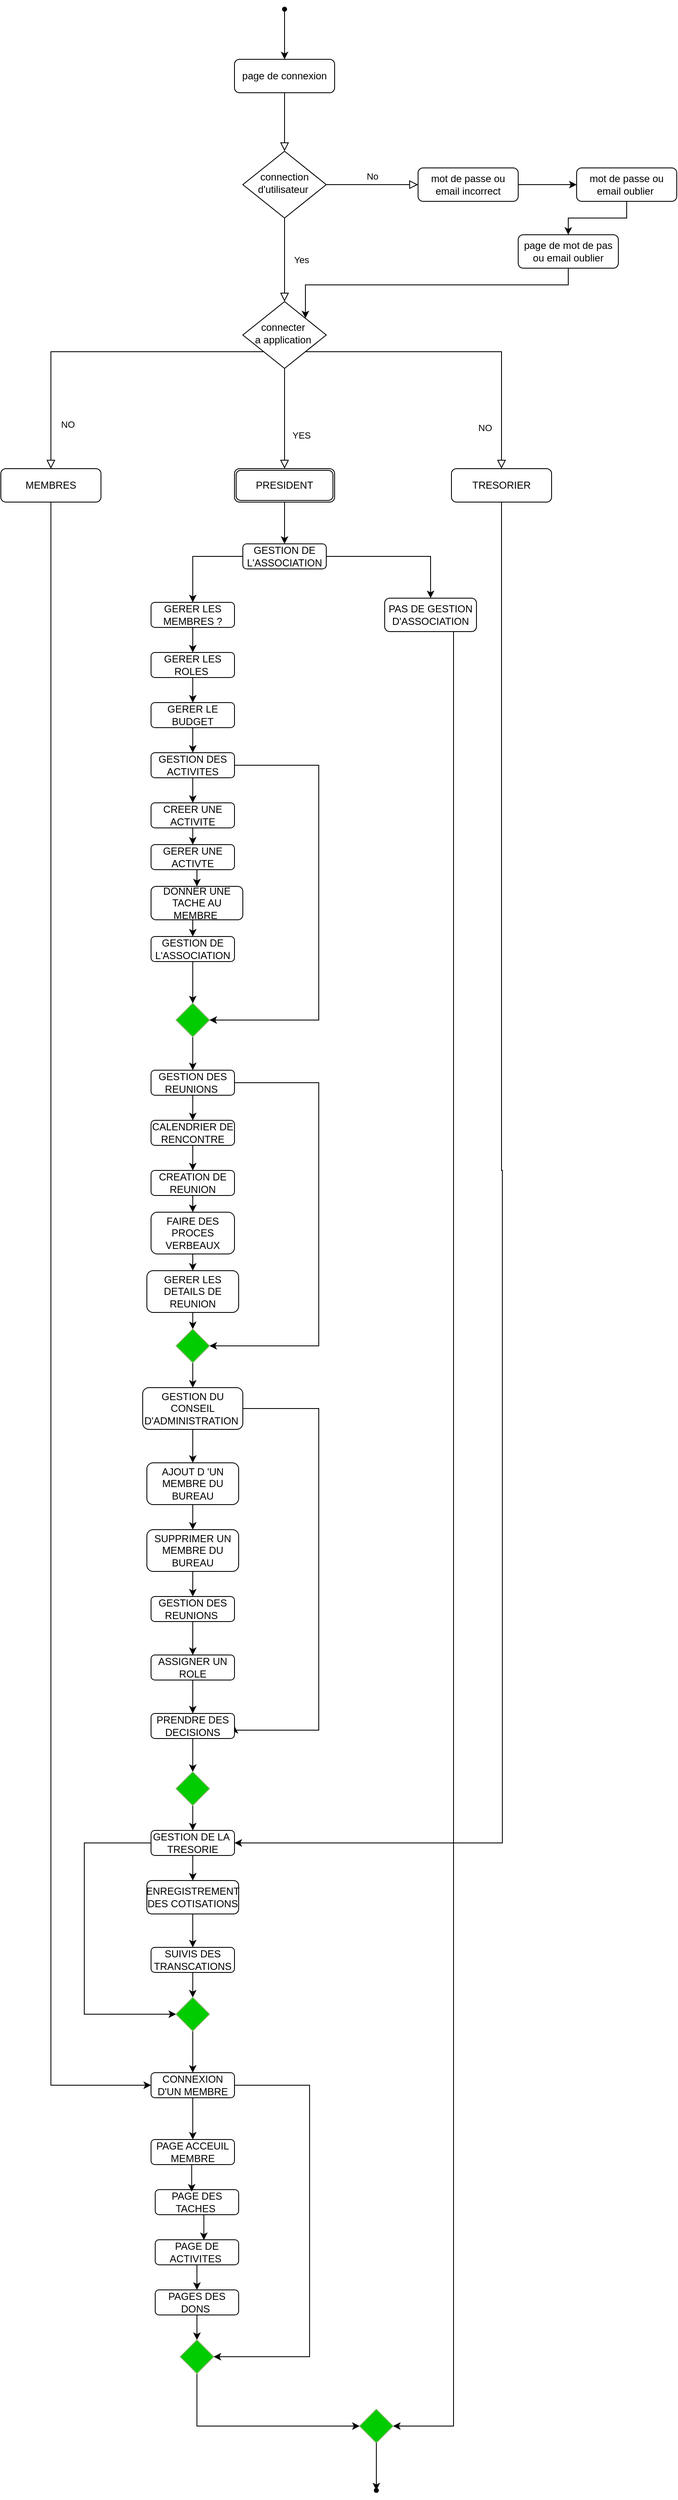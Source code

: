 <mxfile version="22.1.2" type="device">
  <diagram id="C5RBs43oDa-KdzZeNtuy" name="Page-1">
    <mxGraphModel dx="780" dy="496" grid="1" gridSize="10" guides="1" tooltips="1" connect="1" arrows="1" fold="1" page="1" pageScale="1" pageWidth="827" pageHeight="1169" math="0" shadow="0">
      <root>
        <mxCell id="WIyWlLk6GJQsqaUBKTNV-0" />
        <mxCell id="WIyWlLk6GJQsqaUBKTNV-1" parent="WIyWlLk6GJQsqaUBKTNV-0" />
        <mxCell id="WIyWlLk6GJQsqaUBKTNV-2" value="" style="rounded=0;html=1;jettySize=auto;orthogonalLoop=1;fontSize=11;endArrow=block;endFill=0;endSize=8;strokeWidth=1;shadow=0;labelBackgroundColor=none;edgeStyle=orthogonalEdgeStyle;" parent="WIyWlLk6GJQsqaUBKTNV-1" source="WIyWlLk6GJQsqaUBKTNV-3" target="WIyWlLk6GJQsqaUBKTNV-6" edge="1">
          <mxGeometry relative="1" as="geometry" />
        </mxCell>
        <mxCell id="WIyWlLk6GJQsqaUBKTNV-3" value="page de connexion" style="rounded=1;whiteSpace=wrap;html=1;fontSize=12;glass=0;strokeWidth=1;shadow=0;" parent="WIyWlLk6GJQsqaUBKTNV-1" vertex="1">
          <mxGeometry x="290" y="70" width="120" height="40" as="geometry" />
        </mxCell>
        <mxCell id="WIyWlLk6GJQsqaUBKTNV-4" value="Yes" style="rounded=0;html=1;jettySize=auto;orthogonalLoop=1;fontSize=11;endArrow=block;endFill=0;endSize=8;strokeWidth=1;shadow=0;labelBackgroundColor=none;edgeStyle=orthogonalEdgeStyle;" parent="WIyWlLk6GJQsqaUBKTNV-1" source="WIyWlLk6GJQsqaUBKTNV-6" target="WIyWlLk6GJQsqaUBKTNV-10" edge="1">
          <mxGeometry y="20" relative="1" as="geometry">
            <mxPoint as="offset" />
          </mxGeometry>
        </mxCell>
        <mxCell id="WIyWlLk6GJQsqaUBKTNV-5" value="No" style="edgeStyle=orthogonalEdgeStyle;rounded=0;html=1;jettySize=auto;orthogonalLoop=1;fontSize=11;endArrow=block;endFill=0;endSize=8;strokeWidth=1;shadow=0;labelBackgroundColor=none;" parent="WIyWlLk6GJQsqaUBKTNV-1" source="WIyWlLk6GJQsqaUBKTNV-6" target="WIyWlLk6GJQsqaUBKTNV-7" edge="1">
          <mxGeometry y="10" relative="1" as="geometry">
            <mxPoint as="offset" />
          </mxGeometry>
        </mxCell>
        <mxCell id="WIyWlLk6GJQsqaUBKTNV-6" value="connection d&#39;utilisateur&amp;nbsp;" style="rhombus;whiteSpace=wrap;html=1;shadow=0;fontFamily=Helvetica;fontSize=12;align=center;strokeWidth=1;spacing=6;spacingTop=-4;" parent="WIyWlLk6GJQsqaUBKTNV-1" vertex="1">
          <mxGeometry x="300" y="180" width="100" height="80" as="geometry" />
        </mxCell>
        <mxCell id="fgmK6xfzirgkzzHgXM5b-4" value="" style="edgeStyle=orthogonalEdgeStyle;rounded=0;orthogonalLoop=1;jettySize=auto;html=1;" edge="1" parent="WIyWlLk6GJQsqaUBKTNV-1" source="WIyWlLk6GJQsqaUBKTNV-7" target="fgmK6xfzirgkzzHgXM5b-3">
          <mxGeometry relative="1" as="geometry" />
        </mxCell>
        <mxCell id="WIyWlLk6GJQsqaUBKTNV-7" value="mot de passe ou email incorrect" style="rounded=1;whiteSpace=wrap;html=1;fontSize=12;glass=0;strokeWidth=1;shadow=0;" parent="WIyWlLk6GJQsqaUBKTNV-1" vertex="1">
          <mxGeometry x="510" y="200" width="120" height="40" as="geometry" />
        </mxCell>
        <mxCell id="WIyWlLk6GJQsqaUBKTNV-8" value="YES" style="rounded=0;html=1;jettySize=auto;orthogonalLoop=1;fontSize=11;endArrow=block;endFill=0;endSize=8;strokeWidth=1;shadow=0;labelBackgroundColor=none;edgeStyle=orthogonalEdgeStyle;entryX=0.5;entryY=0;entryDx=0;entryDy=0;" parent="WIyWlLk6GJQsqaUBKTNV-1" source="WIyWlLk6GJQsqaUBKTNV-10" target="fgmK6xfzirgkzzHgXM5b-14" edge="1">
          <mxGeometry x="0.333" y="20" relative="1" as="geometry">
            <mxPoint as="offset" />
            <mxPoint x="310" y="545" as="targetPoint" />
          </mxGeometry>
        </mxCell>
        <mxCell id="WIyWlLk6GJQsqaUBKTNV-9" value="NO" style="edgeStyle=orthogonalEdgeStyle;rounded=0;html=1;jettySize=auto;orthogonalLoop=1;fontSize=11;endArrow=block;endFill=0;endSize=8;strokeWidth=1;shadow=0;labelBackgroundColor=none;exitX=1;exitY=1;exitDx=0;exitDy=0;entryX=0.5;entryY=0;entryDx=0;entryDy=0;" parent="WIyWlLk6GJQsqaUBKTNV-1" source="WIyWlLk6GJQsqaUBKTNV-10" target="fgmK6xfzirgkzzHgXM5b-9" edge="1">
          <mxGeometry x="0.739" y="-20" relative="1" as="geometry">
            <mxPoint as="offset" />
            <mxPoint x="510" y="550" as="targetPoint" />
          </mxGeometry>
        </mxCell>
        <mxCell id="WIyWlLk6GJQsqaUBKTNV-10" value="connecter&amp;nbsp;&lt;br&gt;a application&amp;nbsp;" style="rhombus;whiteSpace=wrap;html=1;shadow=0;fontFamily=Helvetica;fontSize=12;align=center;strokeWidth=1;spacing=6;spacingTop=-4;" parent="WIyWlLk6GJQsqaUBKTNV-1" vertex="1">
          <mxGeometry x="300" y="360" width="100" height="80" as="geometry" />
        </mxCell>
        <mxCell id="fgmK6xfzirgkzzHgXM5b-108" style="edgeStyle=orthogonalEdgeStyle;rounded=0;orthogonalLoop=1;jettySize=auto;html=1;exitX=0.5;exitY=1;exitDx=0;exitDy=0;entryX=0;entryY=0.5;entryDx=0;entryDy=0;" edge="1" parent="WIyWlLk6GJQsqaUBKTNV-1" source="WIyWlLk6GJQsqaUBKTNV-12" target="fgmK6xfzirgkzzHgXM5b-88">
          <mxGeometry relative="1" as="geometry" />
        </mxCell>
        <mxCell id="WIyWlLk6GJQsqaUBKTNV-12" value="MEMBRES" style="rounded=1;whiteSpace=wrap;html=1;fontSize=12;glass=0;strokeWidth=1;shadow=0;" parent="WIyWlLk6GJQsqaUBKTNV-1" vertex="1">
          <mxGeometry x="10" y="560" width="120" height="40" as="geometry" />
        </mxCell>
        <mxCell id="fgmK6xfzirgkzzHgXM5b-2" style="edgeStyle=orthogonalEdgeStyle;rounded=0;orthogonalLoop=1;jettySize=auto;html=1;" edge="1" parent="WIyWlLk6GJQsqaUBKTNV-1" source="fgmK6xfzirgkzzHgXM5b-1" target="WIyWlLk6GJQsqaUBKTNV-3">
          <mxGeometry relative="1" as="geometry" />
        </mxCell>
        <mxCell id="fgmK6xfzirgkzzHgXM5b-1" value="" style="shape=waypoint;sketch=0;fillStyle=solid;size=6;pointerEvents=1;points=[];fillColor=none;resizable=0;rotatable=0;perimeter=centerPerimeter;snapToPoint=1;" vertex="1" parent="WIyWlLk6GJQsqaUBKTNV-1">
          <mxGeometry x="340" width="20" height="20" as="geometry" />
        </mxCell>
        <mxCell id="fgmK6xfzirgkzzHgXM5b-8" style="edgeStyle=orthogonalEdgeStyle;rounded=0;orthogonalLoop=1;jettySize=auto;html=1;exitX=0.5;exitY=1;exitDx=0;exitDy=0;entryX=0.5;entryY=0;entryDx=0;entryDy=0;" edge="1" parent="WIyWlLk6GJQsqaUBKTNV-1" source="fgmK6xfzirgkzzHgXM5b-3" target="fgmK6xfzirgkzzHgXM5b-6">
          <mxGeometry relative="1" as="geometry" />
        </mxCell>
        <mxCell id="fgmK6xfzirgkzzHgXM5b-3" value="mot de passe ou email oublier&amp;nbsp;" style="rounded=1;whiteSpace=wrap;html=1;fontSize=12;glass=0;strokeWidth=1;shadow=0;" vertex="1" parent="WIyWlLk6GJQsqaUBKTNV-1">
          <mxGeometry x="700" y="200" width="120" height="40" as="geometry" />
        </mxCell>
        <mxCell id="fgmK6xfzirgkzzHgXM5b-7" style="edgeStyle=orthogonalEdgeStyle;rounded=0;orthogonalLoop=1;jettySize=auto;html=1;exitX=0.5;exitY=1;exitDx=0;exitDy=0;entryX=1;entryY=0;entryDx=0;entryDy=0;" edge="1" parent="WIyWlLk6GJQsqaUBKTNV-1" source="fgmK6xfzirgkzzHgXM5b-6" target="WIyWlLk6GJQsqaUBKTNV-10">
          <mxGeometry relative="1" as="geometry" />
        </mxCell>
        <mxCell id="fgmK6xfzirgkzzHgXM5b-6" value="page de mot de pas ou email oublier" style="rounded=1;whiteSpace=wrap;html=1;fontSize=12;glass=0;strokeWidth=1;shadow=0;" vertex="1" parent="WIyWlLk6GJQsqaUBKTNV-1">
          <mxGeometry x="630" y="280" width="120" height="40" as="geometry" />
        </mxCell>
        <mxCell id="fgmK6xfzirgkzzHgXM5b-77" style="edgeStyle=orthogonalEdgeStyle;rounded=0;orthogonalLoop=1;jettySize=auto;html=1;exitX=0.5;exitY=1;exitDx=0;exitDy=0;entryX=1;entryY=0.5;entryDx=0;entryDy=0;" edge="1" parent="WIyWlLk6GJQsqaUBKTNV-1" source="fgmK6xfzirgkzzHgXM5b-9" target="fgmK6xfzirgkzzHgXM5b-61">
          <mxGeometry relative="1" as="geometry">
            <mxPoint x="610" y="2200" as="targetPoint" />
            <Array as="points">
              <mxPoint x="610" y="1400" />
              <mxPoint x="611" y="1400" />
              <mxPoint x="611" y="2205" />
            </Array>
          </mxGeometry>
        </mxCell>
        <mxCell id="fgmK6xfzirgkzzHgXM5b-9" value="TRESORIER" style="rounded=1;whiteSpace=wrap;html=1;fontSize=12;glass=0;strokeWidth=1;shadow=0;" vertex="1" parent="WIyWlLk6GJQsqaUBKTNV-1">
          <mxGeometry x="550" y="560" width="120" height="40" as="geometry" />
        </mxCell>
        <mxCell id="fgmK6xfzirgkzzHgXM5b-13" value="NO" style="rounded=0;html=1;jettySize=auto;orthogonalLoop=1;fontSize=11;endArrow=block;endFill=0;endSize=8;strokeWidth=1;shadow=0;labelBackgroundColor=none;edgeStyle=orthogonalEdgeStyle;exitX=0;exitY=1;exitDx=0;exitDy=0;entryX=0.5;entryY=0;entryDx=0;entryDy=0;" edge="1" parent="WIyWlLk6GJQsqaUBKTNV-1" source="WIyWlLk6GJQsqaUBKTNV-10" target="WIyWlLk6GJQsqaUBKTNV-12">
          <mxGeometry x="0.728" y="20" relative="1" as="geometry">
            <mxPoint as="offset" />
            <mxPoint x="330" y="460" as="sourcePoint" />
            <mxPoint x="120" y="550" as="targetPoint" />
          </mxGeometry>
        </mxCell>
        <mxCell id="fgmK6xfzirgkzzHgXM5b-18" value="" style="edgeStyle=orthogonalEdgeStyle;rounded=0;orthogonalLoop=1;jettySize=auto;html=1;" edge="1" parent="WIyWlLk6GJQsqaUBKTNV-1" source="fgmK6xfzirgkzzHgXM5b-14" target="fgmK6xfzirgkzzHgXM5b-17">
          <mxGeometry relative="1" as="geometry" />
        </mxCell>
        <mxCell id="fgmK6xfzirgkzzHgXM5b-14" value="PRESIDENT" style="shape=ext;double=1;rounded=1;whiteSpace=wrap;html=1;" vertex="1" parent="WIyWlLk6GJQsqaUBKTNV-1">
          <mxGeometry x="290" y="560" width="120" height="40" as="geometry" />
        </mxCell>
        <mxCell id="fgmK6xfzirgkzzHgXM5b-42" style="edgeStyle=orthogonalEdgeStyle;rounded=0;orthogonalLoop=1;jettySize=auto;html=1;exitX=0.5;exitY=1;exitDx=0;exitDy=0;entryX=0.5;entryY=0;entryDx=0;entryDy=0;" edge="1" parent="WIyWlLk6GJQsqaUBKTNV-1" source="fgmK6xfzirgkzzHgXM5b-15" target="fgmK6xfzirgkzzHgXM5b-41">
          <mxGeometry relative="1" as="geometry" />
        </mxCell>
        <mxCell id="fgmK6xfzirgkzzHgXM5b-15" value="" style="rhombus;whiteSpace=wrap;html=1;shadow=0;fontFamily=Helvetica;fontSize=12;align=center;strokeWidth=1;spacing=6;spacingTop=-4;fillColor=#00CC00;strokeColor=#82b366;" vertex="1" parent="WIyWlLk6GJQsqaUBKTNV-1">
          <mxGeometry x="220" y="1200" width="40" height="40" as="geometry" />
        </mxCell>
        <mxCell id="fgmK6xfzirgkzzHgXM5b-25" style="edgeStyle=orthogonalEdgeStyle;rounded=0;orthogonalLoop=1;jettySize=auto;html=1;entryX=0.5;entryY=0;entryDx=0;entryDy=0;" edge="1" parent="WIyWlLk6GJQsqaUBKTNV-1" source="fgmK6xfzirgkzzHgXM5b-17" target="fgmK6xfzirgkzzHgXM5b-19">
          <mxGeometry relative="1" as="geometry" />
        </mxCell>
        <mxCell id="fgmK6xfzirgkzzHgXM5b-30" style="edgeStyle=orthogonalEdgeStyle;rounded=0;orthogonalLoop=1;jettySize=auto;html=1;entryX=0.5;entryY=0;entryDx=0;entryDy=0;" edge="1" parent="WIyWlLk6GJQsqaUBKTNV-1" source="fgmK6xfzirgkzzHgXM5b-17" target="fgmK6xfzirgkzzHgXM5b-20">
          <mxGeometry relative="1" as="geometry" />
        </mxCell>
        <mxCell id="fgmK6xfzirgkzzHgXM5b-17" value="GESTION DE L&#39;ASSOCIATION" style="rounded=1;whiteSpace=wrap;html=1;fontSize=12;glass=0;strokeWidth=1;shadow=0;" vertex="1" parent="WIyWlLk6GJQsqaUBKTNV-1">
          <mxGeometry x="300" y="650" width="100" height="30" as="geometry" />
        </mxCell>
        <mxCell id="fgmK6xfzirgkzzHgXM5b-26" style="edgeStyle=orthogonalEdgeStyle;rounded=0;orthogonalLoop=1;jettySize=auto;html=1;exitX=0.5;exitY=1;exitDx=0;exitDy=0;entryX=0.5;entryY=0;entryDx=0;entryDy=0;" edge="1" parent="WIyWlLk6GJQsqaUBKTNV-1" source="fgmK6xfzirgkzzHgXM5b-19" target="fgmK6xfzirgkzzHgXM5b-21">
          <mxGeometry relative="1" as="geometry" />
        </mxCell>
        <mxCell id="fgmK6xfzirgkzzHgXM5b-19" value="GERER LES MEMBRES ?" style="rounded=1;whiteSpace=wrap;html=1;fontSize=12;glass=0;strokeWidth=1;shadow=0;" vertex="1" parent="WIyWlLk6GJQsqaUBKTNV-1">
          <mxGeometry x="190" y="720" width="100" height="30" as="geometry" />
        </mxCell>
        <mxCell id="fgmK6xfzirgkzzHgXM5b-91" style="edgeStyle=orthogonalEdgeStyle;rounded=0;orthogonalLoop=1;jettySize=auto;html=1;exitX=0.75;exitY=1;exitDx=0;exitDy=0;entryX=1;entryY=0.5;entryDx=0;entryDy=0;" edge="1" parent="WIyWlLk6GJQsqaUBKTNV-1" source="fgmK6xfzirgkzzHgXM5b-20" target="fgmK6xfzirgkzzHgXM5b-98">
          <mxGeometry relative="1" as="geometry">
            <mxPoint x="500" y="2721.333" as="targetPoint" />
          </mxGeometry>
        </mxCell>
        <mxCell id="fgmK6xfzirgkzzHgXM5b-20" value="PAS DE GESTION D&#39;ASSOCIATION" style="rounded=1;whiteSpace=wrap;html=1;fontSize=12;glass=0;strokeWidth=1;shadow=0;" vertex="1" parent="WIyWlLk6GJQsqaUBKTNV-1">
          <mxGeometry x="470" y="715" width="110" height="40" as="geometry" />
        </mxCell>
        <mxCell id="fgmK6xfzirgkzzHgXM5b-28" style="edgeStyle=orthogonalEdgeStyle;rounded=0;orthogonalLoop=1;jettySize=auto;html=1;exitX=0.5;exitY=1;exitDx=0;exitDy=0;entryX=0.5;entryY=0;entryDx=0;entryDy=0;" edge="1" parent="WIyWlLk6GJQsqaUBKTNV-1" source="fgmK6xfzirgkzzHgXM5b-21" target="fgmK6xfzirgkzzHgXM5b-22">
          <mxGeometry relative="1" as="geometry" />
        </mxCell>
        <mxCell id="fgmK6xfzirgkzzHgXM5b-21" value="GERER LES ROLES&amp;nbsp;" style="rounded=1;whiteSpace=wrap;html=1;fontSize=12;glass=0;strokeWidth=1;shadow=0;" vertex="1" parent="WIyWlLk6GJQsqaUBKTNV-1">
          <mxGeometry x="190" y="780" width="100" height="30" as="geometry" />
        </mxCell>
        <mxCell id="fgmK6xfzirgkzzHgXM5b-29" style="edgeStyle=orthogonalEdgeStyle;rounded=0;orthogonalLoop=1;jettySize=auto;html=1;exitX=0.5;exitY=1;exitDx=0;exitDy=0;entryX=0.5;entryY=0;entryDx=0;entryDy=0;" edge="1" parent="WIyWlLk6GJQsqaUBKTNV-1" source="fgmK6xfzirgkzzHgXM5b-22" target="fgmK6xfzirgkzzHgXM5b-23">
          <mxGeometry relative="1" as="geometry" />
        </mxCell>
        <mxCell id="fgmK6xfzirgkzzHgXM5b-22" value="GERER LE BUDGET" style="rounded=1;whiteSpace=wrap;html=1;fontSize=12;glass=0;strokeWidth=1;shadow=0;" vertex="1" parent="WIyWlLk6GJQsqaUBKTNV-1">
          <mxGeometry x="190" y="840" width="100" height="30" as="geometry" />
        </mxCell>
        <mxCell id="fgmK6xfzirgkzzHgXM5b-34" style="edgeStyle=orthogonalEdgeStyle;rounded=0;orthogonalLoop=1;jettySize=auto;html=1;exitX=0.5;exitY=1;exitDx=0;exitDy=0;entryX=0.5;entryY=0;entryDx=0;entryDy=0;" edge="1" parent="WIyWlLk6GJQsqaUBKTNV-1" source="fgmK6xfzirgkzzHgXM5b-23" target="fgmK6xfzirgkzzHgXM5b-24">
          <mxGeometry relative="1" as="geometry" />
        </mxCell>
        <mxCell id="fgmK6xfzirgkzzHgXM5b-40" style="edgeStyle=orthogonalEdgeStyle;rounded=0;orthogonalLoop=1;jettySize=auto;html=1;exitX=1;exitY=0.5;exitDx=0;exitDy=0;entryX=1;entryY=0.5;entryDx=0;entryDy=0;" edge="1" parent="WIyWlLk6GJQsqaUBKTNV-1" source="fgmK6xfzirgkzzHgXM5b-23" target="fgmK6xfzirgkzzHgXM5b-15">
          <mxGeometry relative="1" as="geometry">
            <mxPoint x="390" y="1230" as="targetPoint" />
            <Array as="points">
              <mxPoint x="391" y="915" />
              <mxPoint x="391" y="1220" />
            </Array>
          </mxGeometry>
        </mxCell>
        <mxCell id="fgmK6xfzirgkzzHgXM5b-23" value="GESTION DES ACTIVITES" style="rounded=1;whiteSpace=wrap;html=1;fontSize=12;glass=0;strokeWidth=1;shadow=0;" vertex="1" parent="WIyWlLk6GJQsqaUBKTNV-1">
          <mxGeometry x="190" y="900" width="100" height="30" as="geometry" />
        </mxCell>
        <mxCell id="fgmK6xfzirgkzzHgXM5b-35" style="edgeStyle=orthogonalEdgeStyle;rounded=0;orthogonalLoop=1;jettySize=auto;html=1;exitX=0.5;exitY=1;exitDx=0;exitDy=0;entryX=0.5;entryY=0;entryDx=0;entryDy=0;" edge="1" parent="WIyWlLk6GJQsqaUBKTNV-1" source="fgmK6xfzirgkzzHgXM5b-24" target="fgmK6xfzirgkzzHgXM5b-31">
          <mxGeometry relative="1" as="geometry" />
        </mxCell>
        <mxCell id="fgmK6xfzirgkzzHgXM5b-24" value="CREER UNE ACTIVITE" style="rounded=1;whiteSpace=wrap;html=1;fontSize=12;glass=0;strokeWidth=1;shadow=0;" vertex="1" parent="WIyWlLk6GJQsqaUBKTNV-1">
          <mxGeometry x="190" y="960" width="100" height="30" as="geometry" />
        </mxCell>
        <mxCell id="fgmK6xfzirgkzzHgXM5b-36" style="edgeStyle=orthogonalEdgeStyle;rounded=0;orthogonalLoop=1;jettySize=auto;html=1;exitX=0.5;exitY=1;exitDx=0;exitDy=0;entryX=0.5;entryY=0;entryDx=0;entryDy=0;" edge="1" parent="WIyWlLk6GJQsqaUBKTNV-1" source="fgmK6xfzirgkzzHgXM5b-31" target="fgmK6xfzirgkzzHgXM5b-32">
          <mxGeometry relative="1" as="geometry" />
        </mxCell>
        <mxCell id="fgmK6xfzirgkzzHgXM5b-31" value="GERER UNE ACTIVTE" style="rounded=1;whiteSpace=wrap;html=1;fontSize=12;glass=0;strokeWidth=1;shadow=0;" vertex="1" parent="WIyWlLk6GJQsqaUBKTNV-1">
          <mxGeometry x="190" y="1010" width="100" height="30" as="geometry" />
        </mxCell>
        <mxCell id="fgmK6xfzirgkzzHgXM5b-37" style="edgeStyle=orthogonalEdgeStyle;rounded=0;orthogonalLoop=1;jettySize=auto;html=1;exitX=0.5;exitY=1;exitDx=0;exitDy=0;entryX=0.5;entryY=0;entryDx=0;entryDy=0;" edge="1" parent="WIyWlLk6GJQsqaUBKTNV-1" source="fgmK6xfzirgkzzHgXM5b-32" target="fgmK6xfzirgkzzHgXM5b-33">
          <mxGeometry relative="1" as="geometry" />
        </mxCell>
        <mxCell id="fgmK6xfzirgkzzHgXM5b-32" value="DONNER UNE TACHE AU MEMBRE&amp;nbsp;" style="rounded=1;whiteSpace=wrap;html=1;fontSize=12;glass=0;strokeWidth=1;shadow=0;" vertex="1" parent="WIyWlLk6GJQsqaUBKTNV-1">
          <mxGeometry x="190" y="1060" width="110" height="40" as="geometry" />
        </mxCell>
        <mxCell id="fgmK6xfzirgkzzHgXM5b-39" style="edgeStyle=orthogonalEdgeStyle;rounded=0;orthogonalLoop=1;jettySize=auto;html=1;exitX=0.5;exitY=1;exitDx=0;exitDy=0;entryX=0.5;entryY=0;entryDx=0;entryDy=0;" edge="1" parent="WIyWlLk6GJQsqaUBKTNV-1" source="fgmK6xfzirgkzzHgXM5b-33" target="fgmK6xfzirgkzzHgXM5b-15">
          <mxGeometry relative="1" as="geometry" />
        </mxCell>
        <mxCell id="fgmK6xfzirgkzzHgXM5b-33" value="GESTION DE L&#39;ASSOCIATION" style="rounded=1;whiteSpace=wrap;html=1;fontSize=12;glass=0;strokeWidth=1;shadow=0;" vertex="1" parent="WIyWlLk6GJQsqaUBKTNV-1">
          <mxGeometry x="190" y="1120" width="100" height="30" as="geometry" />
        </mxCell>
        <mxCell id="fgmK6xfzirgkzzHgXM5b-48" style="edgeStyle=orthogonalEdgeStyle;rounded=0;orthogonalLoop=1;jettySize=auto;html=1;exitX=1;exitY=0.5;exitDx=0;exitDy=0;entryX=1;entryY=0.5;entryDx=0;entryDy=0;" edge="1" parent="WIyWlLk6GJQsqaUBKTNV-1" source="fgmK6xfzirgkzzHgXM5b-41" target="fgmK6xfzirgkzzHgXM5b-47">
          <mxGeometry relative="1" as="geometry">
            <mxPoint x="390" y="1600" as="targetPoint" />
            <Array as="points">
              <mxPoint x="391" y="1295" />
              <mxPoint x="391" y="1610" />
            </Array>
          </mxGeometry>
        </mxCell>
        <mxCell id="fgmK6xfzirgkzzHgXM5b-49" style="edgeStyle=orthogonalEdgeStyle;rounded=0;orthogonalLoop=1;jettySize=auto;html=1;exitX=0.5;exitY=1;exitDx=0;exitDy=0;entryX=0.5;entryY=0;entryDx=0;entryDy=0;" edge="1" parent="WIyWlLk6GJQsqaUBKTNV-1" source="fgmK6xfzirgkzzHgXM5b-41" target="fgmK6xfzirgkzzHgXM5b-43">
          <mxGeometry relative="1" as="geometry" />
        </mxCell>
        <mxCell id="fgmK6xfzirgkzzHgXM5b-41" value="GESTION DES REUNIONS&amp;nbsp;" style="rounded=1;whiteSpace=wrap;html=1;fontSize=12;glass=0;strokeWidth=1;shadow=0;" vertex="1" parent="WIyWlLk6GJQsqaUBKTNV-1">
          <mxGeometry x="190" y="1280" width="100" height="30" as="geometry" />
        </mxCell>
        <mxCell id="fgmK6xfzirgkzzHgXM5b-50" style="edgeStyle=orthogonalEdgeStyle;rounded=0;orthogonalLoop=1;jettySize=auto;html=1;exitX=0.5;exitY=1;exitDx=0;exitDy=0;entryX=0.5;entryY=0;entryDx=0;entryDy=0;" edge="1" parent="WIyWlLk6GJQsqaUBKTNV-1" source="fgmK6xfzirgkzzHgXM5b-43" target="fgmK6xfzirgkzzHgXM5b-44">
          <mxGeometry relative="1" as="geometry" />
        </mxCell>
        <mxCell id="fgmK6xfzirgkzzHgXM5b-43" value="CALENDRIER DE RENCONTRE" style="rounded=1;whiteSpace=wrap;html=1;fontSize=12;glass=0;strokeWidth=1;shadow=0;" vertex="1" parent="WIyWlLk6GJQsqaUBKTNV-1">
          <mxGeometry x="190" y="1340" width="100" height="30" as="geometry" />
        </mxCell>
        <mxCell id="fgmK6xfzirgkzzHgXM5b-51" style="edgeStyle=orthogonalEdgeStyle;rounded=0;orthogonalLoop=1;jettySize=auto;html=1;exitX=0.5;exitY=1;exitDx=0;exitDy=0;entryX=0.5;entryY=0;entryDx=0;entryDy=0;" edge="1" parent="WIyWlLk6GJQsqaUBKTNV-1" source="fgmK6xfzirgkzzHgXM5b-44" target="fgmK6xfzirgkzzHgXM5b-45">
          <mxGeometry relative="1" as="geometry" />
        </mxCell>
        <mxCell id="fgmK6xfzirgkzzHgXM5b-44" value="CREATION DE REUNION" style="rounded=1;whiteSpace=wrap;html=1;fontSize=12;glass=0;strokeWidth=1;shadow=0;" vertex="1" parent="WIyWlLk6GJQsqaUBKTNV-1">
          <mxGeometry x="190" y="1400" width="100" height="30" as="geometry" />
        </mxCell>
        <mxCell id="fgmK6xfzirgkzzHgXM5b-52" style="edgeStyle=orthogonalEdgeStyle;rounded=0;orthogonalLoop=1;jettySize=auto;html=1;exitX=0.5;exitY=1;exitDx=0;exitDy=0;entryX=0.5;entryY=0;entryDx=0;entryDy=0;" edge="1" parent="WIyWlLk6GJQsqaUBKTNV-1" source="fgmK6xfzirgkzzHgXM5b-45" target="fgmK6xfzirgkzzHgXM5b-46">
          <mxGeometry relative="1" as="geometry" />
        </mxCell>
        <mxCell id="fgmK6xfzirgkzzHgXM5b-45" value="FAIRE DES PROCES VERBEAUX" style="rounded=1;whiteSpace=wrap;html=1;fontSize=12;glass=0;strokeWidth=1;shadow=0;" vertex="1" parent="WIyWlLk6GJQsqaUBKTNV-1">
          <mxGeometry x="190" y="1450" width="100" height="50" as="geometry" />
        </mxCell>
        <mxCell id="fgmK6xfzirgkzzHgXM5b-53" style="edgeStyle=orthogonalEdgeStyle;rounded=0;orthogonalLoop=1;jettySize=auto;html=1;exitX=0.5;exitY=1;exitDx=0;exitDy=0;entryX=0.5;entryY=0;entryDx=0;entryDy=0;" edge="1" parent="WIyWlLk6GJQsqaUBKTNV-1" source="fgmK6xfzirgkzzHgXM5b-46" target="fgmK6xfzirgkzzHgXM5b-47">
          <mxGeometry relative="1" as="geometry" />
        </mxCell>
        <mxCell id="fgmK6xfzirgkzzHgXM5b-46" value="GERER LES DETAILS DE REUNION" style="rounded=1;whiteSpace=wrap;html=1;fontSize=12;glass=0;strokeWidth=1;shadow=0;" vertex="1" parent="WIyWlLk6GJQsqaUBKTNV-1">
          <mxGeometry x="185" y="1520" width="110" height="50" as="geometry" />
        </mxCell>
        <mxCell id="fgmK6xfzirgkzzHgXM5b-62" style="edgeStyle=orthogonalEdgeStyle;rounded=0;orthogonalLoop=1;jettySize=auto;html=1;exitX=0.5;exitY=1;exitDx=0;exitDy=0;entryX=0.5;entryY=0;entryDx=0;entryDy=0;" edge="1" parent="WIyWlLk6GJQsqaUBKTNV-1" source="fgmK6xfzirgkzzHgXM5b-47" target="fgmK6xfzirgkzzHgXM5b-55">
          <mxGeometry relative="1" as="geometry" />
        </mxCell>
        <mxCell id="fgmK6xfzirgkzzHgXM5b-47" value="" style="rhombus;whiteSpace=wrap;html=1;shadow=0;fontFamily=Helvetica;fontSize=12;align=center;strokeWidth=1;spacing=6;spacingTop=-4;fillColor=#00CC00;strokeColor=#82b366;" vertex="1" parent="WIyWlLk6GJQsqaUBKTNV-1">
          <mxGeometry x="220" y="1590" width="40" height="40" as="geometry" />
        </mxCell>
        <mxCell id="fgmK6xfzirgkzzHgXM5b-63" style="edgeStyle=orthogonalEdgeStyle;rounded=0;orthogonalLoop=1;jettySize=auto;html=1;exitX=0.5;exitY=1;exitDx=0;exitDy=0;entryX=0.5;entryY=0;entryDx=0;entryDy=0;" edge="1" parent="WIyWlLk6GJQsqaUBKTNV-1" source="fgmK6xfzirgkzzHgXM5b-55" target="fgmK6xfzirgkzzHgXM5b-56">
          <mxGeometry relative="1" as="geometry" />
        </mxCell>
        <mxCell id="fgmK6xfzirgkzzHgXM5b-73" style="edgeStyle=orthogonalEdgeStyle;rounded=0;orthogonalLoop=1;jettySize=auto;html=1;exitX=1;exitY=0.5;exitDx=0;exitDy=0;entryX=1;entryY=0.5;entryDx=0;entryDy=0;" edge="1" parent="WIyWlLk6GJQsqaUBKTNV-1" source="fgmK6xfzirgkzzHgXM5b-55" target="fgmK6xfzirgkzzHgXM5b-60">
          <mxGeometry relative="1" as="geometry">
            <mxPoint x="320" y="2100" as="targetPoint" />
            <Array as="points">
              <mxPoint x="391" y="1685" />
              <mxPoint x="391" y="2070" />
              <mxPoint x="290" y="2070" />
            </Array>
          </mxGeometry>
        </mxCell>
        <mxCell id="fgmK6xfzirgkzzHgXM5b-55" value="GESTION DU CONSEIL D&#39;ADMINISTRATION&amp;nbsp;" style="rounded=1;whiteSpace=wrap;html=1;fontSize=12;glass=0;strokeWidth=1;shadow=0;" vertex="1" parent="WIyWlLk6GJQsqaUBKTNV-1">
          <mxGeometry x="180" y="1660" width="120" height="50" as="geometry" />
        </mxCell>
        <mxCell id="fgmK6xfzirgkzzHgXM5b-64" style="edgeStyle=orthogonalEdgeStyle;rounded=0;orthogonalLoop=1;jettySize=auto;html=1;exitX=0.5;exitY=1;exitDx=0;exitDy=0;entryX=0.5;entryY=0;entryDx=0;entryDy=0;" edge="1" parent="WIyWlLk6GJQsqaUBKTNV-1" source="fgmK6xfzirgkzzHgXM5b-56" target="fgmK6xfzirgkzzHgXM5b-57">
          <mxGeometry relative="1" as="geometry" />
        </mxCell>
        <mxCell id="fgmK6xfzirgkzzHgXM5b-56" value="AJOUT D &#39;UN MEMBRE DU BUREAU" style="rounded=1;whiteSpace=wrap;html=1;fontSize=12;glass=0;strokeWidth=1;shadow=0;" vertex="1" parent="WIyWlLk6GJQsqaUBKTNV-1">
          <mxGeometry x="185" y="1750" width="110" height="50" as="geometry" />
        </mxCell>
        <mxCell id="fgmK6xfzirgkzzHgXM5b-65" style="edgeStyle=orthogonalEdgeStyle;rounded=0;orthogonalLoop=1;jettySize=auto;html=1;exitX=0.5;exitY=1;exitDx=0;exitDy=0;entryX=0.5;entryY=0;entryDx=0;entryDy=0;" edge="1" parent="WIyWlLk6GJQsqaUBKTNV-1" source="fgmK6xfzirgkzzHgXM5b-57" target="fgmK6xfzirgkzzHgXM5b-58">
          <mxGeometry relative="1" as="geometry" />
        </mxCell>
        <mxCell id="fgmK6xfzirgkzzHgXM5b-57" value="SUPPRIMER UN MEMBRE DU BUREAU" style="rounded=1;whiteSpace=wrap;html=1;fontSize=12;glass=0;strokeWidth=1;shadow=0;" vertex="1" parent="WIyWlLk6GJQsqaUBKTNV-1">
          <mxGeometry x="185" y="1830" width="110" height="50" as="geometry" />
        </mxCell>
        <mxCell id="fgmK6xfzirgkzzHgXM5b-66" style="edgeStyle=orthogonalEdgeStyle;rounded=0;orthogonalLoop=1;jettySize=auto;html=1;exitX=0.5;exitY=1;exitDx=0;exitDy=0;entryX=0.5;entryY=0;entryDx=0;entryDy=0;" edge="1" parent="WIyWlLk6GJQsqaUBKTNV-1" source="fgmK6xfzirgkzzHgXM5b-58" target="fgmK6xfzirgkzzHgXM5b-59">
          <mxGeometry relative="1" as="geometry" />
        </mxCell>
        <mxCell id="fgmK6xfzirgkzzHgXM5b-58" value="GESTION DES REUNIONS&amp;nbsp;" style="rounded=1;whiteSpace=wrap;html=1;fontSize=12;glass=0;strokeWidth=1;shadow=0;" vertex="1" parent="WIyWlLk6GJQsqaUBKTNV-1">
          <mxGeometry x="190" y="1910" width="100" height="30" as="geometry" />
        </mxCell>
        <mxCell id="fgmK6xfzirgkzzHgXM5b-67" style="edgeStyle=orthogonalEdgeStyle;rounded=0;orthogonalLoop=1;jettySize=auto;html=1;exitX=0.5;exitY=1;exitDx=0;exitDy=0;entryX=0.5;entryY=0;entryDx=0;entryDy=0;" edge="1" parent="WIyWlLk6GJQsqaUBKTNV-1" source="fgmK6xfzirgkzzHgXM5b-59" target="fgmK6xfzirgkzzHgXM5b-60">
          <mxGeometry relative="1" as="geometry" />
        </mxCell>
        <mxCell id="fgmK6xfzirgkzzHgXM5b-59" value="ASSIGNER UN ROLE" style="rounded=1;whiteSpace=wrap;html=1;fontSize=12;glass=0;strokeWidth=1;shadow=0;" vertex="1" parent="WIyWlLk6GJQsqaUBKTNV-1">
          <mxGeometry x="190" y="1980" width="100" height="30" as="geometry" />
        </mxCell>
        <mxCell id="fgmK6xfzirgkzzHgXM5b-72" style="edgeStyle=orthogonalEdgeStyle;rounded=0;orthogonalLoop=1;jettySize=auto;html=1;exitX=0.5;exitY=1;exitDx=0;exitDy=0;entryX=0.5;entryY=0;entryDx=0;entryDy=0;" edge="1" parent="WIyWlLk6GJQsqaUBKTNV-1" source="fgmK6xfzirgkzzHgXM5b-60" target="fgmK6xfzirgkzzHgXM5b-71">
          <mxGeometry relative="1" as="geometry" />
        </mxCell>
        <mxCell id="fgmK6xfzirgkzzHgXM5b-60" value="PRENDRE DES DECISIONS" style="rounded=1;whiteSpace=wrap;html=1;fontSize=12;glass=0;strokeWidth=1;shadow=0;" vertex="1" parent="WIyWlLk6GJQsqaUBKTNV-1">
          <mxGeometry x="190" y="2050" width="100" height="30" as="geometry" />
        </mxCell>
        <mxCell id="fgmK6xfzirgkzzHgXM5b-82" style="edgeStyle=orthogonalEdgeStyle;rounded=0;orthogonalLoop=1;jettySize=auto;html=1;exitX=0.5;exitY=1;exitDx=0;exitDy=0;entryX=0.5;entryY=0;entryDx=0;entryDy=0;" edge="1" parent="WIyWlLk6GJQsqaUBKTNV-1" source="fgmK6xfzirgkzzHgXM5b-61" target="fgmK6xfzirgkzzHgXM5b-74">
          <mxGeometry relative="1" as="geometry" />
        </mxCell>
        <mxCell id="fgmK6xfzirgkzzHgXM5b-86" style="edgeStyle=orthogonalEdgeStyle;rounded=0;orthogonalLoop=1;jettySize=auto;html=1;exitX=0;exitY=0.5;exitDx=0;exitDy=0;entryX=0;entryY=0.5;entryDx=0;entryDy=0;" edge="1" parent="WIyWlLk6GJQsqaUBKTNV-1" source="fgmK6xfzirgkzzHgXM5b-61" target="fgmK6xfzirgkzzHgXM5b-84">
          <mxGeometry relative="1" as="geometry">
            <mxPoint x="120" y="2410" as="targetPoint" />
            <Array as="points">
              <mxPoint x="110" y="2205" />
              <mxPoint x="110" y="2410" />
            </Array>
          </mxGeometry>
        </mxCell>
        <mxCell id="fgmK6xfzirgkzzHgXM5b-61" value="GESTION DE LA&amp;nbsp; TRESORIE" style="rounded=1;whiteSpace=wrap;html=1;fontSize=12;glass=0;strokeWidth=1;shadow=0;" vertex="1" parent="WIyWlLk6GJQsqaUBKTNV-1">
          <mxGeometry x="190" y="2190" width="100" height="30" as="geometry" />
        </mxCell>
        <mxCell id="fgmK6xfzirgkzzHgXM5b-81" style="edgeStyle=orthogonalEdgeStyle;rounded=0;orthogonalLoop=1;jettySize=auto;html=1;exitX=0.5;exitY=1;exitDx=0;exitDy=0;entryX=0.5;entryY=0;entryDx=0;entryDy=0;" edge="1" parent="WIyWlLk6GJQsqaUBKTNV-1" source="fgmK6xfzirgkzzHgXM5b-71" target="fgmK6xfzirgkzzHgXM5b-61">
          <mxGeometry relative="1" as="geometry" />
        </mxCell>
        <mxCell id="fgmK6xfzirgkzzHgXM5b-71" value="" style="rhombus;whiteSpace=wrap;html=1;shadow=0;fontFamily=Helvetica;fontSize=12;align=center;strokeWidth=1;spacing=6;spacingTop=-4;fillColor=#00CC00;strokeColor=#82b366;" vertex="1" parent="WIyWlLk6GJQsqaUBKTNV-1">
          <mxGeometry x="220" y="2120" width="40" height="40" as="geometry" />
        </mxCell>
        <mxCell id="fgmK6xfzirgkzzHgXM5b-83" style="edgeStyle=orthogonalEdgeStyle;rounded=0;orthogonalLoop=1;jettySize=auto;html=1;exitX=0.5;exitY=1;exitDx=0;exitDy=0;entryX=0.5;entryY=0;entryDx=0;entryDy=0;" edge="1" parent="WIyWlLk6GJQsqaUBKTNV-1" source="fgmK6xfzirgkzzHgXM5b-74" target="fgmK6xfzirgkzzHgXM5b-75">
          <mxGeometry relative="1" as="geometry" />
        </mxCell>
        <mxCell id="fgmK6xfzirgkzzHgXM5b-74" value="ENREGISTREMENT DES COTISATIONS" style="rounded=1;whiteSpace=wrap;html=1;fontSize=12;glass=0;strokeWidth=1;shadow=0;" vertex="1" parent="WIyWlLk6GJQsqaUBKTNV-1">
          <mxGeometry x="185" y="2250" width="110" height="40" as="geometry" />
        </mxCell>
        <mxCell id="fgmK6xfzirgkzzHgXM5b-85" style="edgeStyle=orthogonalEdgeStyle;rounded=0;orthogonalLoop=1;jettySize=auto;html=1;exitX=0.5;exitY=1;exitDx=0;exitDy=0;entryX=0.5;entryY=0;entryDx=0;entryDy=0;" edge="1" parent="WIyWlLk6GJQsqaUBKTNV-1" source="fgmK6xfzirgkzzHgXM5b-75" target="fgmK6xfzirgkzzHgXM5b-84">
          <mxGeometry relative="1" as="geometry" />
        </mxCell>
        <mxCell id="fgmK6xfzirgkzzHgXM5b-75" value="SUIVIS DES TRANSCATIONS" style="rounded=1;whiteSpace=wrap;html=1;fontSize=12;glass=0;strokeWidth=1;shadow=0;" vertex="1" parent="WIyWlLk6GJQsqaUBKTNV-1">
          <mxGeometry x="190" y="2330" width="100" height="30" as="geometry" />
        </mxCell>
        <mxCell id="fgmK6xfzirgkzzHgXM5b-89" style="edgeStyle=orthogonalEdgeStyle;rounded=0;orthogonalLoop=1;jettySize=auto;html=1;exitX=0.5;exitY=1;exitDx=0;exitDy=0;entryX=0.5;entryY=0;entryDx=0;entryDy=0;" edge="1" parent="WIyWlLk6GJQsqaUBKTNV-1" source="fgmK6xfzirgkzzHgXM5b-84" target="fgmK6xfzirgkzzHgXM5b-88">
          <mxGeometry relative="1" as="geometry" />
        </mxCell>
        <mxCell id="fgmK6xfzirgkzzHgXM5b-84" value="" style="rhombus;whiteSpace=wrap;html=1;shadow=0;fontFamily=Helvetica;fontSize=12;align=center;strokeWidth=1;spacing=6;spacingTop=-4;fillColor=#00CC00;strokeColor=#82b366;" vertex="1" parent="WIyWlLk6GJQsqaUBKTNV-1">
          <mxGeometry x="220" y="2390" width="40" height="40" as="geometry" />
        </mxCell>
        <mxCell id="fgmK6xfzirgkzzHgXM5b-97" style="edgeStyle=orthogonalEdgeStyle;rounded=0;orthogonalLoop=1;jettySize=auto;html=1;exitX=1;exitY=0.5;exitDx=0;exitDy=0;entryX=1;entryY=0.5;entryDx=0;entryDy=0;" edge="1" parent="WIyWlLk6GJQsqaUBKTNV-1" source="fgmK6xfzirgkzzHgXM5b-88" target="fgmK6xfzirgkzzHgXM5b-96">
          <mxGeometry relative="1" as="geometry">
            <Array as="points">
              <mxPoint x="380" y="2495" />
              <mxPoint x="380" y="2820" />
            </Array>
          </mxGeometry>
        </mxCell>
        <mxCell id="fgmK6xfzirgkzzHgXM5b-103" style="edgeStyle=orthogonalEdgeStyle;rounded=0;orthogonalLoop=1;jettySize=auto;html=1;exitX=0.5;exitY=1;exitDx=0;exitDy=0;entryX=0.5;entryY=0;entryDx=0;entryDy=0;" edge="1" parent="WIyWlLk6GJQsqaUBKTNV-1" source="fgmK6xfzirgkzzHgXM5b-88" target="fgmK6xfzirgkzzHgXM5b-92">
          <mxGeometry relative="1" as="geometry" />
        </mxCell>
        <mxCell id="fgmK6xfzirgkzzHgXM5b-88" value="CONNEXION D&#39;UN MEMBRE" style="rounded=1;whiteSpace=wrap;html=1;fontSize=12;glass=0;strokeWidth=1;shadow=0;" vertex="1" parent="WIyWlLk6GJQsqaUBKTNV-1">
          <mxGeometry x="190" y="2480" width="100" height="30" as="geometry" />
        </mxCell>
        <mxCell id="fgmK6xfzirgkzzHgXM5b-90" style="edgeStyle=orthogonalEdgeStyle;rounded=0;orthogonalLoop=1;jettySize=auto;html=1;exitX=0.5;exitY=1;exitDx=0;exitDy=0;" edge="1" parent="WIyWlLk6GJQsqaUBKTNV-1" source="fgmK6xfzirgkzzHgXM5b-88" target="fgmK6xfzirgkzzHgXM5b-88">
          <mxGeometry relative="1" as="geometry" />
        </mxCell>
        <mxCell id="fgmK6xfzirgkzzHgXM5b-92" value="PAGE ACCEUIL MEMBRE" style="rounded=1;whiteSpace=wrap;html=1;fontSize=12;glass=0;strokeWidth=1;shadow=0;" vertex="1" parent="WIyWlLk6GJQsqaUBKTNV-1">
          <mxGeometry x="190" y="2560" width="100" height="30" as="geometry" />
        </mxCell>
        <mxCell id="fgmK6xfzirgkzzHgXM5b-93" value="PAGE DES TACHES&amp;nbsp;" style="rounded=1;whiteSpace=wrap;html=1;fontSize=12;glass=0;strokeWidth=1;shadow=0;" vertex="1" parent="WIyWlLk6GJQsqaUBKTNV-1">
          <mxGeometry x="195" y="2620" width="100" height="30" as="geometry" />
        </mxCell>
        <mxCell id="fgmK6xfzirgkzzHgXM5b-106" style="edgeStyle=orthogonalEdgeStyle;rounded=0;orthogonalLoop=1;jettySize=auto;html=1;exitX=0.5;exitY=1;exitDx=0;exitDy=0;entryX=0.5;entryY=0;entryDx=0;entryDy=0;" edge="1" parent="WIyWlLk6GJQsqaUBKTNV-1" source="fgmK6xfzirgkzzHgXM5b-94" target="fgmK6xfzirgkzzHgXM5b-95">
          <mxGeometry relative="1" as="geometry" />
        </mxCell>
        <mxCell id="fgmK6xfzirgkzzHgXM5b-94" value="PAGE DE ACTIVITES&amp;nbsp;" style="rounded=1;whiteSpace=wrap;html=1;fontSize=12;glass=0;strokeWidth=1;shadow=0;" vertex="1" parent="WIyWlLk6GJQsqaUBKTNV-1">
          <mxGeometry x="195" y="2680" width="100" height="30" as="geometry" />
        </mxCell>
        <mxCell id="fgmK6xfzirgkzzHgXM5b-107" style="edgeStyle=orthogonalEdgeStyle;rounded=0;orthogonalLoop=1;jettySize=auto;html=1;exitX=0.5;exitY=1;exitDx=0;exitDy=0;entryX=0.5;entryY=0;entryDx=0;entryDy=0;" edge="1" parent="WIyWlLk6GJQsqaUBKTNV-1" source="fgmK6xfzirgkzzHgXM5b-95" target="fgmK6xfzirgkzzHgXM5b-96">
          <mxGeometry relative="1" as="geometry" />
        </mxCell>
        <mxCell id="fgmK6xfzirgkzzHgXM5b-95" value="PAGES DES DONS&amp;nbsp;" style="rounded=1;whiteSpace=wrap;html=1;fontSize=12;glass=0;strokeWidth=1;shadow=0;" vertex="1" parent="WIyWlLk6GJQsqaUBKTNV-1">
          <mxGeometry x="195" y="2740" width="100" height="30" as="geometry" />
        </mxCell>
        <mxCell id="fgmK6xfzirgkzzHgXM5b-99" style="edgeStyle=orthogonalEdgeStyle;rounded=0;orthogonalLoop=1;jettySize=auto;html=1;exitX=0.5;exitY=1;exitDx=0;exitDy=0;entryX=0;entryY=0.5;entryDx=0;entryDy=0;" edge="1" parent="WIyWlLk6GJQsqaUBKTNV-1" source="fgmK6xfzirgkzzHgXM5b-96" target="fgmK6xfzirgkzzHgXM5b-98">
          <mxGeometry relative="1" as="geometry" />
        </mxCell>
        <mxCell id="fgmK6xfzirgkzzHgXM5b-96" value="" style="rhombus;whiteSpace=wrap;html=1;shadow=0;fontFamily=Helvetica;fontSize=12;align=center;strokeWidth=1;spacing=6;spacingTop=-4;fillColor=#00CC00;strokeColor=#82b366;" vertex="1" parent="WIyWlLk6GJQsqaUBKTNV-1">
          <mxGeometry x="225" y="2800" width="40" height="40" as="geometry" />
        </mxCell>
        <mxCell id="fgmK6xfzirgkzzHgXM5b-98" value="" style="rhombus;whiteSpace=wrap;html=1;shadow=0;fontFamily=Helvetica;fontSize=12;align=center;strokeWidth=1;spacing=6;spacingTop=-4;fillColor=#00CC00;strokeColor=#82b366;" vertex="1" parent="WIyWlLk6GJQsqaUBKTNV-1">
          <mxGeometry x="440" y="2883" width="40" height="40" as="geometry" />
        </mxCell>
        <mxCell id="fgmK6xfzirgkzzHgXM5b-100" value="" style="shape=waypoint;sketch=0;fillStyle=solid;size=6;pointerEvents=1;points=[];fillColor=none;resizable=0;rotatable=0;perimeter=centerPerimeter;snapToPoint=1;" vertex="1" parent="WIyWlLk6GJQsqaUBKTNV-1">
          <mxGeometry x="450" y="2970" width="20" height="20" as="geometry" />
        </mxCell>
        <mxCell id="fgmK6xfzirgkzzHgXM5b-101" style="edgeStyle=orthogonalEdgeStyle;rounded=0;orthogonalLoop=1;jettySize=auto;html=1;exitX=0.5;exitY=1;exitDx=0;exitDy=0;entryX=0.767;entryY=0.15;entryDx=0;entryDy=0;entryPerimeter=0;" edge="1" parent="WIyWlLk6GJQsqaUBKTNV-1" source="fgmK6xfzirgkzzHgXM5b-98" target="fgmK6xfzirgkzzHgXM5b-100">
          <mxGeometry relative="1" as="geometry" />
        </mxCell>
        <mxCell id="fgmK6xfzirgkzzHgXM5b-104" style="edgeStyle=orthogonalEdgeStyle;rounded=0;orthogonalLoop=1;jettySize=auto;html=1;exitX=0.5;exitY=1;exitDx=0;exitDy=0;entryX=0.437;entryY=0.078;entryDx=0;entryDy=0;entryPerimeter=0;" edge="1" parent="WIyWlLk6GJQsqaUBKTNV-1" source="fgmK6xfzirgkzzHgXM5b-92" target="fgmK6xfzirgkzzHgXM5b-93">
          <mxGeometry relative="1" as="geometry" />
        </mxCell>
        <mxCell id="fgmK6xfzirgkzzHgXM5b-105" style="edgeStyle=orthogonalEdgeStyle;rounded=0;orthogonalLoop=1;jettySize=auto;html=1;exitX=0.5;exitY=1;exitDx=0;exitDy=0;entryX=0.583;entryY=0.011;entryDx=0;entryDy=0;entryPerimeter=0;" edge="1" parent="WIyWlLk6GJQsqaUBKTNV-1" source="fgmK6xfzirgkzzHgXM5b-93" target="fgmK6xfzirgkzzHgXM5b-94">
          <mxGeometry relative="1" as="geometry" />
        </mxCell>
      </root>
    </mxGraphModel>
  </diagram>
</mxfile>

